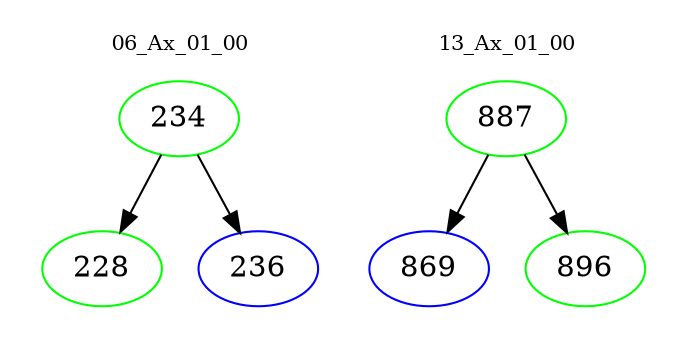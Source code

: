 digraph{
subgraph cluster_0 {
color = white
label = "06_Ax_01_00";
fontsize=10;
T0_234 [label="234", color="green"]
T0_234 -> T0_228 [color="black"]
T0_228 [label="228", color="green"]
T0_234 -> T0_236 [color="black"]
T0_236 [label="236", color="blue"]
}
subgraph cluster_1 {
color = white
label = "13_Ax_01_00";
fontsize=10;
T1_887 [label="887", color="green"]
T1_887 -> T1_869 [color="black"]
T1_869 [label="869", color="blue"]
T1_887 -> T1_896 [color="black"]
T1_896 [label="896", color="green"]
}
}
